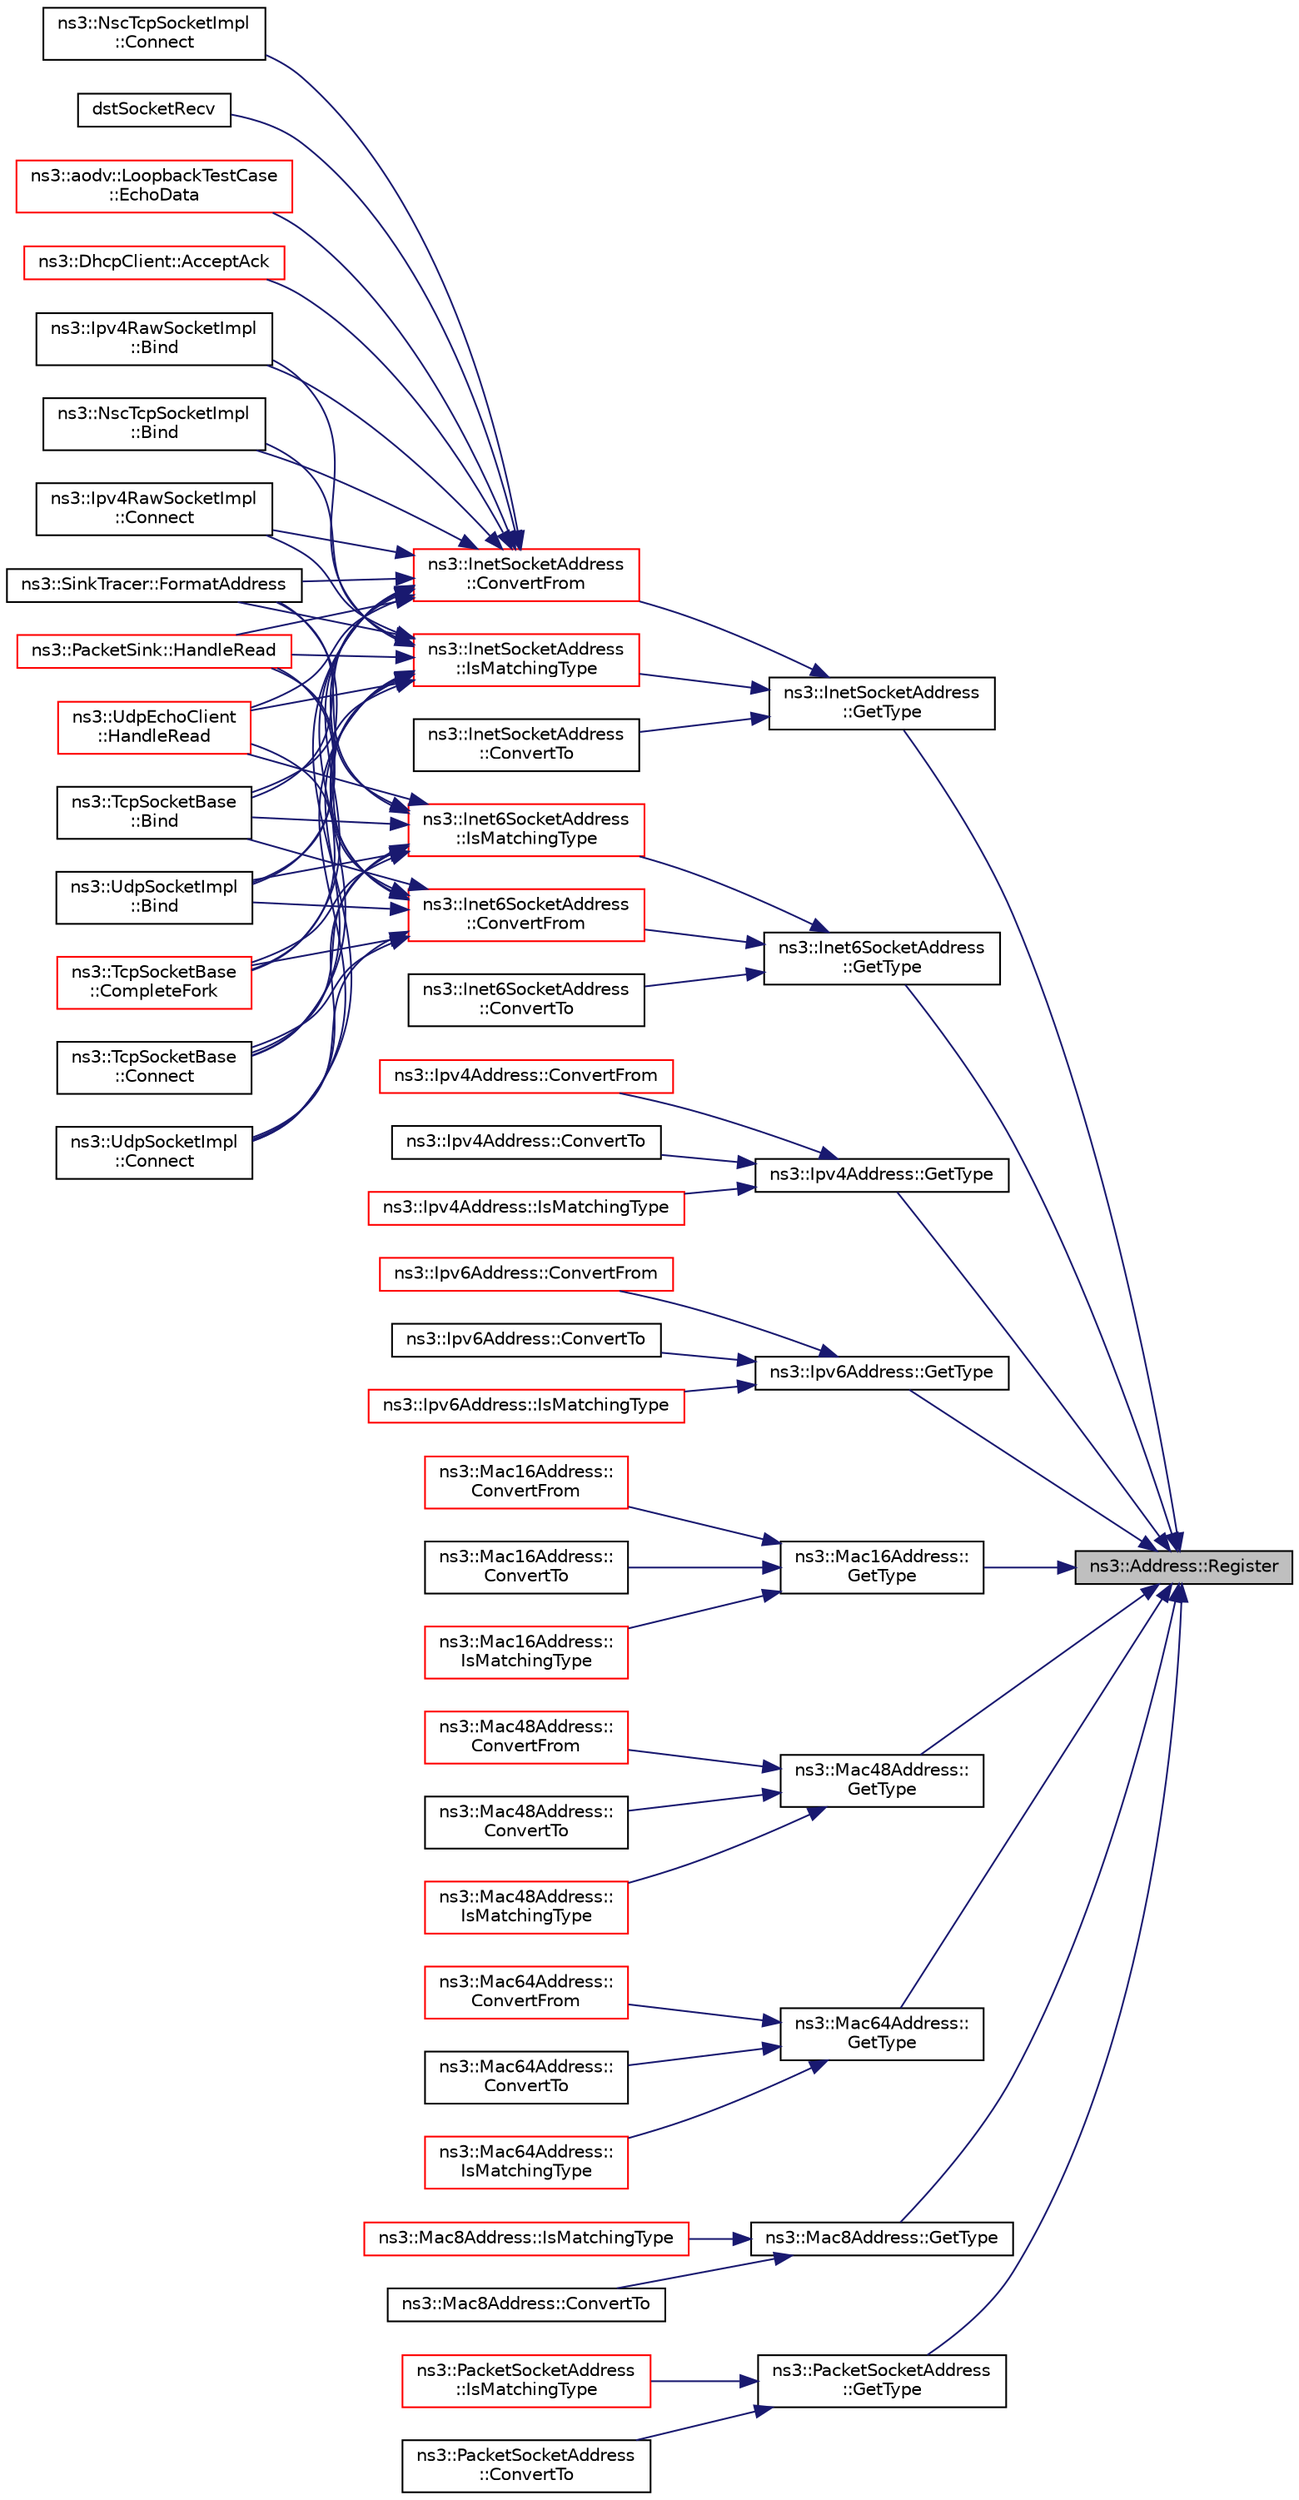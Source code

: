 digraph "ns3::Address::Register"
{
 // LATEX_PDF_SIZE
  edge [fontname="Helvetica",fontsize="10",labelfontname="Helvetica",labelfontsize="10"];
  node [fontname="Helvetica",fontsize="10",shape=record];
  rankdir="RL";
  Node1 [label="ns3::Address::Register",height=0.2,width=0.4,color="black", fillcolor="grey75", style="filled", fontcolor="black",tooltip="Allocate a new type id for a new type of address."];
  Node1 -> Node2 [dir="back",color="midnightblue",fontsize="10",style="solid",fontname="Helvetica"];
  Node2 [label="ns3::InetSocketAddress\l::GetType",height=0.2,width=0.4,color="black", fillcolor="white", style="filled",URL="$classns3_1_1_inet_socket_address.html#ae194de8f5f1884e3b755179891d20bba",tooltip="Get the underlying address type (automatically assigned)."];
  Node2 -> Node3 [dir="back",color="midnightblue",fontsize="10",style="solid",fontname="Helvetica"];
  Node3 [label="ns3::InetSocketAddress\l::ConvertFrom",height=0.2,width=0.4,color="red", fillcolor="white", style="filled",URL="$classns3_1_1_inet_socket_address.html#ade776b1109e7b9a7be0b22ced49931e3",tooltip="Returns an InetSocketAddress which corresponds to the input Address."];
  Node3 -> Node4 [dir="back",color="midnightblue",fontsize="10",style="solid",fontname="Helvetica"];
  Node4 [label="ns3::DhcpClient::AcceptAck",height=0.2,width=0.4,color="red", fillcolor="white", style="filled",URL="$classns3_1_1_dhcp_client.html#aeec11ad69df96e12a053410cce443f95",tooltip="Receives the DHCP ACK and configures IP address of the client."];
  Node3 -> Node9 [dir="back",color="midnightblue",fontsize="10",style="solid",fontname="Helvetica"];
  Node9 [label="ns3::Ipv4RawSocketImpl\l::Bind",height=0.2,width=0.4,color="black", fillcolor="white", style="filled",URL="$classns3_1_1_ipv4_raw_socket_impl.html#a6edf52089c447383a89757569764d106",tooltip="Allocate a local endpoint for this socket."];
  Node3 -> Node10 [dir="back",color="midnightblue",fontsize="10",style="solid",fontname="Helvetica"];
  Node10 [label="ns3::NscTcpSocketImpl\l::Bind",height=0.2,width=0.4,color="black", fillcolor="white", style="filled",URL="$classns3_1_1_nsc_tcp_socket_impl.html#ae56f1a52f6303b9a00b3d8ab76746c8d",tooltip="Allocate a local endpoint for this socket."];
  Node3 -> Node11 [dir="back",color="midnightblue",fontsize="10",style="solid",fontname="Helvetica"];
  Node11 [label="ns3::TcpSocketBase\l::Bind",height=0.2,width=0.4,color="black", fillcolor="white", style="filled",URL="$classns3_1_1_tcp_socket_base.html#a86469a9087181185895314d8da713f35",tooltip="Allocate a local endpoint for this socket."];
  Node3 -> Node12 [dir="back",color="midnightblue",fontsize="10",style="solid",fontname="Helvetica"];
  Node12 [label="ns3::UdpSocketImpl\l::Bind",height=0.2,width=0.4,color="black", fillcolor="white", style="filled",URL="$classns3_1_1_udp_socket_impl.html#a27d5153e9d75f95b1c04a74a7527cab1",tooltip="Allocate a local endpoint for this socket."];
  Node3 -> Node13 [dir="back",color="midnightblue",fontsize="10",style="solid",fontname="Helvetica"];
  Node13 [label="ns3::TcpSocketBase\l::CompleteFork",height=0.2,width=0.4,color="red", fillcolor="white", style="filled",URL="$classns3_1_1_tcp_socket_base.html#abba7d4c43acb3f9356e348b970a882fb",tooltip="Complete a connection by forking the socket."];
  Node3 -> Node23 [dir="back",color="midnightblue",fontsize="10",style="solid",fontname="Helvetica"];
  Node23 [label="ns3::Ipv4RawSocketImpl\l::Connect",height=0.2,width=0.4,color="black", fillcolor="white", style="filled",URL="$classns3_1_1_ipv4_raw_socket_impl.html#a2bcbab838c6120e3e8ac70fac807c168",tooltip="Initiate a connection to a remote host."];
  Node3 -> Node24 [dir="back",color="midnightblue",fontsize="10",style="solid",fontname="Helvetica"];
  Node24 [label="ns3::NscTcpSocketImpl\l::Connect",height=0.2,width=0.4,color="black", fillcolor="white", style="filled",URL="$classns3_1_1_nsc_tcp_socket_impl.html#a10d599daaff9c3b7a1e93716e850ed97",tooltip="Initiate a connection to a remote host."];
  Node3 -> Node20 [dir="back",color="midnightblue",fontsize="10",style="solid",fontname="Helvetica"];
  Node20 [label="ns3::TcpSocketBase\l::Connect",height=0.2,width=0.4,color="black", fillcolor="white", style="filled",URL="$classns3_1_1_tcp_socket_base.html#aabd08c9eb0ee3c88c855eb7268e392bf",tooltip="Initiate a connection to a remote host."];
  Node3 -> Node25 [dir="back",color="midnightblue",fontsize="10",style="solid",fontname="Helvetica"];
  Node25 [label="ns3::UdpSocketImpl\l::Connect",height=0.2,width=0.4,color="black", fillcolor="white", style="filled",URL="$classns3_1_1_udp_socket_impl.html#a83f8fca9d8a21edeba0016d6de68fbf5",tooltip="Initiate a connection to a remote host."];
  Node3 -> Node26 [dir="back",color="midnightblue",fontsize="10",style="solid",fontname="Helvetica"];
  Node26 [label="dstSocketRecv",height=0.2,width=0.4,color="black", fillcolor="white", style="filled",URL="$socket-bound-static-routing_8cc.html#a6c184424a6939dcd693d14dbc157b8c1",tooltip=" "];
  Node3 -> Node27 [dir="back",color="midnightblue",fontsize="10",style="solid",fontname="Helvetica"];
  Node27 [label="ns3::aodv::LoopbackTestCase\l::EchoData",height=0.2,width=0.4,color="red", fillcolor="white", style="filled",URL="$classns3_1_1aodv_1_1_loopback_test_case.html#a42ff3dfd76f3816cd5682c132fc6bcb1",tooltip="Echo data function."];
  Node3 -> Node29 [dir="back",color="midnightblue",fontsize="10",style="solid",fontname="Helvetica"];
  Node29 [label="ns3::SinkTracer::FormatAddress",height=0.2,width=0.4,color="black", fillcolor="white", style="filled",URL="$classns3_1_1_sink_tracer.html#aef851c31ae9fa7ec10c5c945f3186401",tooltip="Get the source address and port, as a formatted string."];
  Node3 -> Node30 [dir="back",color="midnightblue",fontsize="10",style="solid",fontname="Helvetica"];
  Node30 [label="ns3::PacketSink::HandleRead",height=0.2,width=0.4,color="red", fillcolor="white", style="filled",URL="$classns3_1_1_packet_sink.html#a6bffa1d7397f8aa2588a19686301de55",tooltip="Handle a packet received by the application."];
  Node3 -> Node33 [dir="back",color="midnightblue",fontsize="10",style="solid",fontname="Helvetica"];
  Node33 [label="ns3::UdpEchoClient\l::HandleRead",height=0.2,width=0.4,color="red", fillcolor="white", style="filled",URL="$classns3_1_1_udp_echo_client.html#a44ea5f4d53219277cde466b9141d0d12",tooltip="Handle a packet reception."];
  Node2 -> Node92 [dir="back",color="midnightblue",fontsize="10",style="solid",fontname="Helvetica"];
  Node92 [label="ns3::InetSocketAddress\l::ConvertTo",height=0.2,width=0.4,color="black", fillcolor="white", style="filled",URL="$classns3_1_1_inet_socket_address.html#ae6f8d4bab4f71a292e99d2cbb45bfb87",tooltip="Convert to an Address type."];
  Node2 -> Node93 [dir="back",color="midnightblue",fontsize="10",style="solid",fontname="Helvetica"];
  Node93 [label="ns3::InetSocketAddress\l::IsMatchingType",height=0.2,width=0.4,color="red", fillcolor="white", style="filled",URL="$classns3_1_1_inet_socket_address.html#a9426766e34e928ce5dbdbeb9563a10df",tooltip=" "];
  Node93 -> Node9 [dir="back",color="midnightblue",fontsize="10",style="solid",fontname="Helvetica"];
  Node93 -> Node10 [dir="back",color="midnightblue",fontsize="10",style="solid",fontname="Helvetica"];
  Node93 -> Node11 [dir="back",color="midnightblue",fontsize="10",style="solid",fontname="Helvetica"];
  Node93 -> Node12 [dir="back",color="midnightblue",fontsize="10",style="solid",fontname="Helvetica"];
  Node93 -> Node13 [dir="back",color="midnightblue",fontsize="10",style="solid",fontname="Helvetica"];
  Node93 -> Node23 [dir="back",color="midnightblue",fontsize="10",style="solid",fontname="Helvetica"];
  Node93 -> Node20 [dir="back",color="midnightblue",fontsize="10",style="solid",fontname="Helvetica"];
  Node93 -> Node25 [dir="back",color="midnightblue",fontsize="10",style="solid",fontname="Helvetica"];
  Node93 -> Node29 [dir="back",color="midnightblue",fontsize="10",style="solid",fontname="Helvetica"];
  Node93 -> Node30 [dir="back",color="midnightblue",fontsize="10",style="solid",fontname="Helvetica"];
  Node93 -> Node33 [dir="back",color="midnightblue",fontsize="10",style="solid",fontname="Helvetica"];
  Node1 -> Node97 [dir="back",color="midnightblue",fontsize="10",style="solid",fontname="Helvetica"];
  Node97 [label="ns3::Inet6SocketAddress\l::GetType",height=0.2,width=0.4,color="black", fillcolor="white", style="filled",URL="$classns3_1_1_inet6_socket_address.html#a92ecdd9962a0384fd374be86d6a18060",tooltip="Get the type."];
  Node97 -> Node98 [dir="back",color="midnightblue",fontsize="10",style="solid",fontname="Helvetica"];
  Node98 [label="ns3::Inet6SocketAddress\l::ConvertFrom",height=0.2,width=0.4,color="red", fillcolor="white", style="filled",URL="$classns3_1_1_inet6_socket_address.html#a2177c66e1bcf17c85dcffb9d2a971f5a",tooltip="Convert the address to a InetSocketAddress."];
  Node98 -> Node11 [dir="back",color="midnightblue",fontsize="10",style="solid",fontname="Helvetica"];
  Node98 -> Node12 [dir="back",color="midnightblue",fontsize="10",style="solid",fontname="Helvetica"];
  Node98 -> Node13 [dir="back",color="midnightblue",fontsize="10",style="solid",fontname="Helvetica"];
  Node98 -> Node20 [dir="back",color="midnightblue",fontsize="10",style="solid",fontname="Helvetica"];
  Node98 -> Node25 [dir="back",color="midnightblue",fontsize="10",style="solid",fontname="Helvetica"];
  Node98 -> Node29 [dir="back",color="midnightblue",fontsize="10",style="solid",fontname="Helvetica"];
  Node98 -> Node30 [dir="back",color="midnightblue",fontsize="10",style="solid",fontname="Helvetica"];
  Node98 -> Node33 [dir="back",color="midnightblue",fontsize="10",style="solid",fontname="Helvetica"];
  Node97 -> Node114 [dir="back",color="midnightblue",fontsize="10",style="solid",fontname="Helvetica"];
  Node114 [label="ns3::Inet6SocketAddress\l::ConvertTo",height=0.2,width=0.4,color="black", fillcolor="white", style="filled",URL="$classns3_1_1_inet6_socket_address.html#afe499341ea5dd7c4d4955a3e8fd15a4e",tooltip="Convert to Address."];
  Node97 -> Node115 [dir="back",color="midnightblue",fontsize="10",style="solid",fontname="Helvetica"];
  Node115 [label="ns3::Inet6SocketAddress\l::IsMatchingType",height=0.2,width=0.4,color="red", fillcolor="white", style="filled",URL="$classns3_1_1_inet6_socket_address.html#a4d928c54affbfb530a12076d6d7e0540",tooltip="If the address match."];
  Node115 -> Node11 [dir="back",color="midnightblue",fontsize="10",style="solid",fontname="Helvetica"];
  Node115 -> Node12 [dir="back",color="midnightblue",fontsize="10",style="solid",fontname="Helvetica"];
  Node115 -> Node13 [dir="back",color="midnightblue",fontsize="10",style="solid",fontname="Helvetica"];
  Node115 -> Node20 [dir="back",color="midnightblue",fontsize="10",style="solid",fontname="Helvetica"];
  Node115 -> Node25 [dir="back",color="midnightblue",fontsize="10",style="solid",fontname="Helvetica"];
  Node115 -> Node29 [dir="back",color="midnightblue",fontsize="10",style="solid",fontname="Helvetica"];
  Node115 -> Node30 [dir="back",color="midnightblue",fontsize="10",style="solid",fontname="Helvetica"];
  Node115 -> Node33 [dir="back",color="midnightblue",fontsize="10",style="solid",fontname="Helvetica"];
  Node1 -> Node116 [dir="back",color="midnightblue",fontsize="10",style="solid",fontname="Helvetica"];
  Node116 [label="ns3::Ipv4Address::GetType",height=0.2,width=0.4,color="black", fillcolor="white", style="filled",URL="$classns3_1_1_ipv4_address.html#a2553c778aff2c45c06f03d520cf2a102",tooltip="Get the underlying address type (automatically assigned)."];
  Node116 -> Node117 [dir="back",color="midnightblue",fontsize="10",style="solid",fontname="Helvetica"];
  Node117 [label="ns3::Ipv4Address::ConvertFrom",height=0.2,width=0.4,color="red", fillcolor="white", style="filled",URL="$classns3_1_1_ipv4_address.html#a5fd4a8f0f7bb75e35dad3d401ef4cbc1",tooltip=" "];
  Node116 -> Node128 [dir="back",color="midnightblue",fontsize="10",style="solid",fontname="Helvetica"];
  Node128 [label="ns3::Ipv4Address::ConvertTo",height=0.2,width=0.4,color="black", fillcolor="white", style="filled",URL="$classns3_1_1_ipv4_address.html#ae66e33a88f64f55c4787cac189e8d97c",tooltip="Convert to an Address type."];
  Node116 -> Node129 [dir="back",color="midnightblue",fontsize="10",style="solid",fontname="Helvetica"];
  Node129 [label="ns3::Ipv4Address::IsMatchingType",height=0.2,width=0.4,color="red", fillcolor="white", style="filled",URL="$classns3_1_1_ipv4_address.html#a7129db5e08739783b300976d28c0ced3",tooltip=" "];
  Node1 -> Node141 [dir="back",color="midnightblue",fontsize="10",style="solid",fontname="Helvetica"];
  Node141 [label="ns3::Ipv6Address::GetType",height=0.2,width=0.4,color="black", fillcolor="white", style="filled",URL="$classns3_1_1_ipv6_address.html#ae6c0f721d13686cbeabe6f377d48b2f9",tooltip="Return the Type of address."];
  Node141 -> Node142 [dir="back",color="midnightblue",fontsize="10",style="solid",fontname="Helvetica"];
  Node142 [label="ns3::Ipv6Address::ConvertFrom",height=0.2,width=0.4,color="red", fillcolor="white", style="filled",URL="$classns3_1_1_ipv6_address.html#ac00bc221a0b226b2090d05468aec4b79",tooltip="Convert the Address object into an Ipv6Address ones."];
  Node141 -> Node149 [dir="back",color="midnightblue",fontsize="10",style="solid",fontname="Helvetica"];
  Node149 [label="ns3::Ipv6Address::ConvertTo",height=0.2,width=0.4,color="black", fillcolor="white", style="filled",URL="$classns3_1_1_ipv6_address.html#a16c6ea7eb41f2621f0f447e932cb372d",tooltip="convert the IPv6Address object to an Address object."];
  Node141 -> Node150 [dir="back",color="midnightblue",fontsize="10",style="solid",fontname="Helvetica"];
  Node150 [label="ns3::Ipv6Address::IsMatchingType",height=0.2,width=0.4,color="red", fillcolor="white", style="filled",URL="$classns3_1_1_ipv6_address.html#adbe329370b5a8f7c0f48659d6439dfd1",tooltip="If the Address matches the type."];
  Node1 -> Node151 [dir="back",color="midnightblue",fontsize="10",style="solid",fontname="Helvetica"];
  Node151 [label="ns3::Mac16Address::\lGetType",height=0.2,width=0.4,color="black", fillcolor="white", style="filled",URL="$classns3_1_1_mac16_address.html#a0cf82ff2c102274ac243b24f95992680",tooltip="Return the Type of address."];
  Node151 -> Node152 [dir="back",color="midnightblue",fontsize="10",style="solid",fontname="Helvetica"];
  Node152 [label="ns3::Mac16Address::\lConvertFrom",height=0.2,width=0.4,color="red", fillcolor="white", style="filled",URL="$classns3_1_1_mac16_address.html#a6822cde696a7be24782dc8e1de2f1449",tooltip=" "];
  Node151 -> Node185 [dir="back",color="midnightblue",fontsize="10",style="solid",fontname="Helvetica"];
  Node185 [label="ns3::Mac16Address::\lConvertTo",height=0.2,width=0.4,color="black", fillcolor="white", style="filled",URL="$classns3_1_1_mac16_address.html#a8cd82a47ed6c8545981de107838d0d5d",tooltip=" "];
  Node151 -> Node186 [dir="back",color="midnightblue",fontsize="10",style="solid",fontname="Helvetica"];
  Node186 [label="ns3::Mac16Address::\lIsMatchingType",height=0.2,width=0.4,color="red", fillcolor="white", style="filled",URL="$classns3_1_1_mac16_address.html#a2d7aa9e24afc8e02a25ab449b0b99b1f",tooltip=" "];
  Node1 -> Node189 [dir="back",color="midnightblue",fontsize="10",style="solid",fontname="Helvetica"];
  Node189 [label="ns3::Mac48Address::\lGetType",height=0.2,width=0.4,color="black", fillcolor="white", style="filled",URL="$classns3_1_1_mac48_address.html#a5d365853b58b7acb2cc1cf905115891b",tooltip="Return the Type of address."];
  Node189 -> Node190 [dir="back",color="midnightblue",fontsize="10",style="solid",fontname="Helvetica"];
  Node190 [label="ns3::Mac48Address::\lConvertFrom",height=0.2,width=0.4,color="red", fillcolor="white", style="filled",URL="$classns3_1_1_mac48_address.html#a911ce13603a9ef837545a032b6523ae4",tooltip=" "];
  Node189 -> Node300 [dir="back",color="midnightblue",fontsize="10",style="solid",fontname="Helvetica"];
  Node300 [label="ns3::Mac48Address::\lConvertTo",height=0.2,width=0.4,color="black", fillcolor="white", style="filled",URL="$classns3_1_1_mac48_address.html#a7dd6847cf3d31934c367fbeb2faed08e",tooltip=" "];
  Node189 -> Node301 [dir="back",color="midnightblue",fontsize="10",style="solid",fontname="Helvetica"];
  Node301 [label="ns3::Mac48Address::\lIsMatchingType",height=0.2,width=0.4,color="red", fillcolor="white", style="filled",URL="$classns3_1_1_mac48_address.html#a55cc1e3c6aa63fd1a4f8f7d9be4ae182",tooltip=" "];
  Node1 -> Node303 [dir="back",color="midnightblue",fontsize="10",style="solid",fontname="Helvetica"];
  Node303 [label="ns3::Mac64Address::\lGetType",height=0.2,width=0.4,color="black", fillcolor="white", style="filled",URL="$classns3_1_1_mac64_address.html#aa84ce4d8d0d5b5454778b54757abfaa3",tooltip="Return the Type of address."];
  Node303 -> Node304 [dir="back",color="midnightblue",fontsize="10",style="solid",fontname="Helvetica"];
  Node304 [label="ns3::Mac64Address::\lConvertFrom",height=0.2,width=0.4,color="red", fillcolor="white", style="filled",URL="$classns3_1_1_mac64_address.html#a9d73aef28cf6b6edf423b418ce014b10",tooltip=" "];
  Node303 -> Node306 [dir="back",color="midnightblue",fontsize="10",style="solid",fontname="Helvetica"];
  Node306 [label="ns3::Mac64Address::\lConvertTo",height=0.2,width=0.4,color="black", fillcolor="white", style="filled",URL="$classns3_1_1_mac64_address.html#a254a2a70124d111b1ccec2b1b97be2fd",tooltip=" "];
  Node303 -> Node307 [dir="back",color="midnightblue",fontsize="10",style="solid",fontname="Helvetica"];
  Node307 [label="ns3::Mac64Address::\lIsMatchingType",height=0.2,width=0.4,color="red", fillcolor="white", style="filled",URL="$classns3_1_1_mac64_address.html#a50014d1350f72b89857f0262be927073",tooltip=" "];
  Node1 -> Node308 [dir="back",color="midnightblue",fontsize="10",style="solid",fontname="Helvetica"];
  Node308 [label="ns3::Mac8Address::GetType",height=0.2,width=0.4,color="black", fillcolor="white", style="filled",URL="$classns3_1_1_mac8_address.html#a8f3e301d85f104d306af94d3e2b67158",tooltip="Get the Mac8Address type."];
  Node308 -> Node309 [dir="back",color="midnightblue",fontsize="10",style="solid",fontname="Helvetica"];
  Node309 [label="ns3::Mac8Address::ConvertTo",height=0.2,width=0.4,color="black", fillcolor="white", style="filled",URL="$classns3_1_1_mac8_address.html#a574b9e51bb30b9d77a8e70a13081a551",tooltip="Convert to a generic Address."];
  Node308 -> Node310 [dir="back",color="midnightblue",fontsize="10",style="solid",fontname="Helvetica"];
  Node310 [label="ns3::Mac8Address::IsMatchingType",height=0.2,width=0.4,color="red", fillcolor="white", style="filled",URL="$classns3_1_1_mac8_address.html#a6d6d87013c99c897b9c5f7eadd697eb2",tooltip="Check that a generic Address is compatible with Mac8Address."];
  Node1 -> Node334 [dir="back",color="midnightblue",fontsize="10",style="solid",fontname="Helvetica"];
  Node334 [label="ns3::PacketSocketAddress\l::GetType",height=0.2,width=0.4,color="black", fillcolor="white", style="filled",URL="$classns3_1_1_packet_socket_address.html#a703aa2fb4a6a54902db175138723d6c9",tooltip="Return the Type of address."];
  Node334 -> Node335 [dir="back",color="midnightblue",fontsize="10",style="solid",fontname="Helvetica"];
  Node335 [label="ns3::PacketSocketAddress\l::ConvertTo",height=0.2,width=0.4,color="black", fillcolor="white", style="filled",URL="$classns3_1_1_packet_socket_address.html#ab524ad2e84a1f570592bcdf33816d198",tooltip="Convert an instance of this class to a polymorphic Address instance."];
  Node334 -> Node336 [dir="back",color="midnightblue",fontsize="10",style="solid",fontname="Helvetica"];
  Node336 [label="ns3::PacketSocketAddress\l::IsMatchingType",height=0.2,width=0.4,color="red", fillcolor="white", style="filled",URL="$classns3_1_1_packet_socket_address.html#a9426c99ec2c26c22d3920ca5c63ae1cd",tooltip=" "];
}
